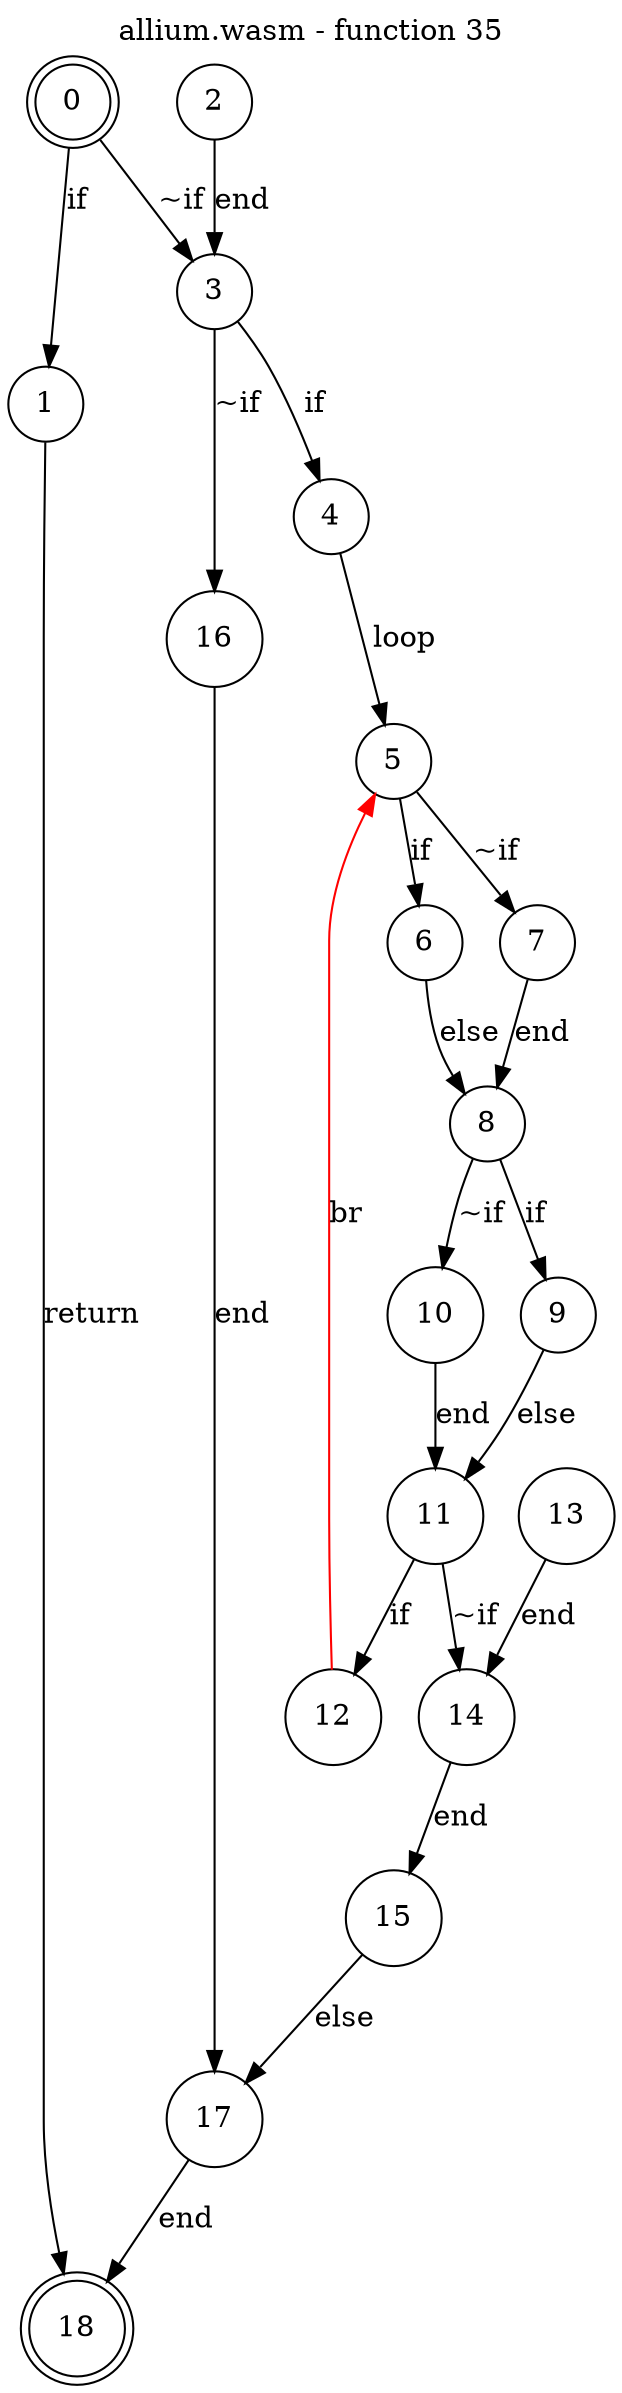digraph finite_state_machine {
    label = "allium.wasm - function 35"
    labelloc =  t
    labelfontsize = 16
    labelfontcolor = black
    labelfontname = "Helvetica"
    node [shape = doublecircle]; 0 18;
    node [shape = circle];
    0 -> 1[label = "if"];
    0 -> 3[label = "~if"];
    1 -> 18[label = "return"];
    2 -> 3[label = "end"];
    3 -> 4[label = "if"];
    3 -> 16[label = "~if"];
    4 -> 5[label = "loop"];
    5 -> 6[label = "if"];
    5 -> 7[label = "~if"];
    6 -> 8[label = "else"];
    7 -> 8[label = "end"];
    8 -> 9[label = "if"];
    8 -> 10[label = "~if"];
    9 -> 11[label = "else"];
    10 -> 11[label = "end"];
    11 -> 12[label = "if"];
    11 -> 14[label = "~if"];
    12 -> 5[color="red" label = "br"];
    13 -> 14[label = "end"];
    14 -> 15[label = "end"];
    15 -> 17[label = "else"];
    16 -> 17[label = "end"];
    17 -> 18[label = "end"];
}
